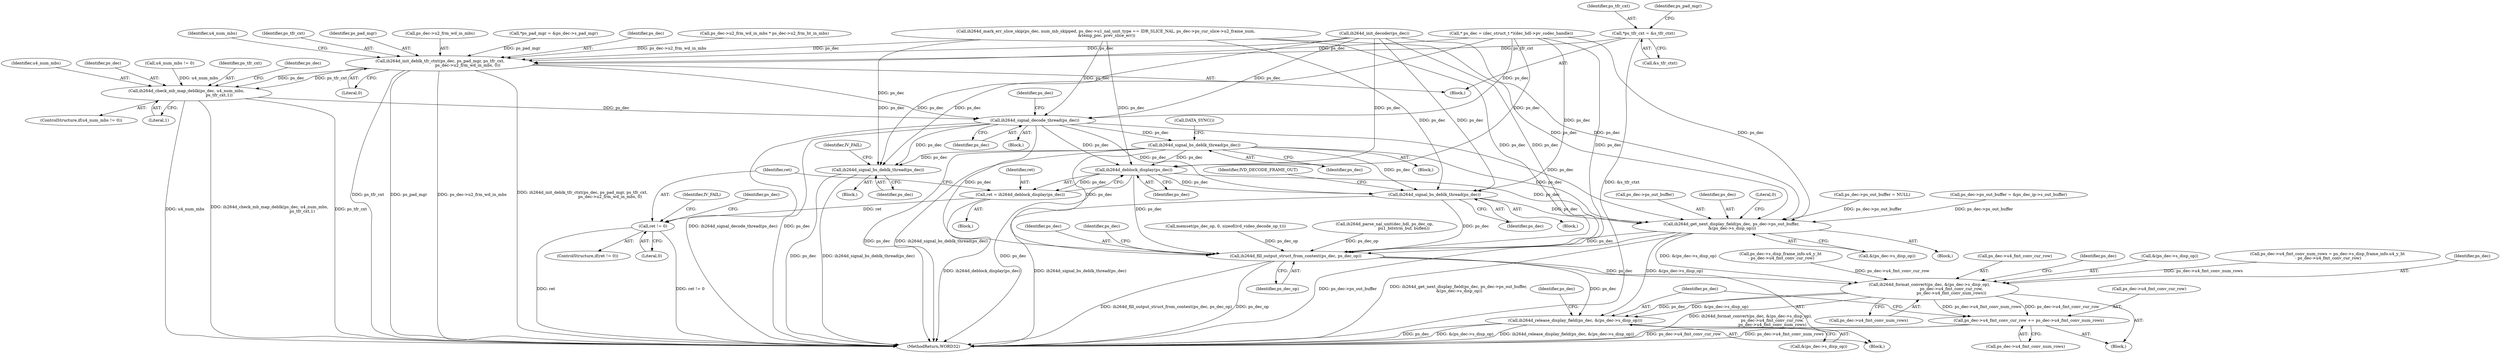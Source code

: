 digraph "0_Android_33ef7de9ddc8ea7eb9cbc440d1cf89957a0c267b@pointer" {
"1001669" [label="(Call,*ps_tfr_cxt = &s_tfr_ctxt)"];
"1001698" [label="(Call,ih264d_init_deblk_tfr_ctxt(ps_dec, ps_pad_mgr, ps_tfr_cxt,\n                                           ps_dec->u2_frm_wd_in_mbs, 0))"];
"1001722" [label="(Call,ih264d_check_mb_map_deblk(ps_dec, u4_num_mbs,\n                                                   ps_tfr_cxt,1))"];
"1001732" [label="(Call,ih264d_signal_decode_thread(ps_dec))"];
"1001741" [label="(Call,ih264d_signal_bs_deblk_thread(ps_dec))"];
"1001840" [label="(Call,ih264d_signal_bs_deblk_thread(ps_dec))"];
"1001902" [label="(Call,ih264d_deblock_display(ps_dec))"];
"1001900" [label="(Call,ret = ih264d_deblock_display(ps_dec))"];
"1001905" [label="(Call,ret != 0)"];
"1002024" [label="(Call,ih264d_signal_bs_deblk_thread(ps_dec))"];
"1002038" [label="(Call,ih264d_get_next_display_field(ps_dec, ps_dec->ps_out_buffer,\n &(ps_dec->s_disp_op)))"];
"1002066" [label="(Call,ih264d_fill_output_struct_from_context(ps_dec, ps_dec_op))"];
"1002097" [label="(Call,ih264d_format_convert(ps_dec, &(ps_dec->s_disp_op),\n                                  ps_dec->u4_fmt_conv_cur_row,\n                                  ps_dec->u4_fmt_conv_num_rows))"];
"1002109" [label="(Call,ps_dec->u4_fmt_conv_cur_row += ps_dec->u4_fmt_conv_num_rows)"];
"1002116" [label="(Call,ih264d_release_display_field(ps_dec, &(ps_dec->s_disp_op)))"];
"1002097" [label="(Call,ih264d_format_convert(ps_dec, &(ps_dec->s_disp_op),\n                                  ps_dec->u4_fmt_conv_cur_row,\n                                  ps_dec->u4_fmt_conv_num_rows))"];
"1001743" [label="(Call,DATA_SYNC())"];
"1001904" [label="(ControlStructure,if(ret != 0))"];
"1001698" [label="(Call,ih264d_init_deblk_tfr_ctxt(ps_dec, ps_pad_mgr, ps_tfr_cxt,\n                                           ps_dec->u2_frm_wd_in_mbs, 0))"];
"1002066" [label="(Call,ih264d_fill_output_struct_from_context(ps_dec, ps_dec_op))"];
"1002025" [label="(Identifier,ps_dec)"];
"1000311" [label="(Call,ps_dec->ps_out_buffer = NULL)"];
"1002026" [label="(Block,)"];
"1002126" [label="(Identifier,ps_dec)"];
"1001671" [label="(Call,&s_tfr_ctxt)"];
"1001903" [label="(Identifier,ps_dec)"];
"1001740" [label="(Block,)"];
"1001670" [label="(Identifier,ps_tfr_cxt)"];
"1001906" [label="(Identifier,ret)"];
"1000227" [label="(Call,memset(ps_dec_op, 0, sizeof(ivd_video_decode_op_t)))"];
"1002110" [label="(Call,ps_dec->u4_fmt_conv_cur_row)"];
"1001294" [label="(Call,ih264d_parse_nal_unit(dec_hdl, ps_dec_op,\n                              pu1_bitstrm_buf, buflen))"];
"1001843" [label="(Identifier,IV_FAIL)"];
"1002043" [label="(Call,&(ps_dec->s_disp_op))"];
"1000324" [label="(Call,ps_dec->ps_out_buffer = &ps_dec_ip->s_out_buffer)"];
"1001726" [label="(Literal,1)"];
"1001910" [label="(Identifier,IV_FAIL)"];
"1002111" [label="(Identifier,ps_dec)"];
"1002113" [label="(Call,ps_dec->u4_fmt_conv_num_rows)"];
"1002099" [label="(Call,&(ps_dec->s_disp_op))"];
"1001724" [label="(Identifier,u4_num_mbs)"];
"1001741" [label="(Call,ih264d_signal_bs_deblk_thread(ps_dec))"];
"1001664" [label="(Block,)"];
"1002118" [label="(Call,&(ps_dec->s_disp_op))"];
"1002024" [label="(Call,ih264d_signal_bs_deblk_thread(ps_dec))"];
"1002040" [label="(Call,ps_dec->ps_out_buffer)"];
"1001669" [label="(Call,*ps_tfr_cxt = &s_tfr_ctxt)"];
"1001705" [label="(Literal,0)"];
"1002023" [label="(Block,)"];
"1001683" [label="(Call,ps_dec->u2_frm_wd_in_mbs * ps_dec->u2_frm_ht_in_mbs)"];
"1001737" [label="(Identifier,ps_dec)"];
"1001742" [label="(Identifier,ps_dec)"];
"1001907" [label="(Literal,0)"];
"1001556" [label="(Call,ih264d_mark_err_slice_skip(ps_dec, num_mb_skipped, ps_dec->u1_nal_unit_type == IDR_SLICE_NAL, ps_dec->ps_cur_slice->u2_frame_num,\n &temp_poc, prev_slice_err))"];
"1001636" [label="(Block,)"];
"1001707" [label="(Identifier,u4_num_mbs)"];
"1001840" [label="(Call,ih264d_signal_bs_deblk_thread(ps_dec))"];
"1001899" [label="(Block,)"];
"1002106" [label="(Call,ps_dec->u4_fmt_conv_num_rows)"];
"1002084" [label="(Call,ps_dec->u4_fmt_conv_num_rows = ps_dec->s_disp_frame_info.u4_y_ht\n - ps_dec->u4_fmt_conv_cur_row)"];
"1001701" [label="(Identifier,ps_tfr_cxt)"];
"1002068" [label="(Identifier,ps_dec_op)"];
"1001732" [label="(Call,ih264d_signal_decode_thread(ps_dec))"];
"1001723" [label="(Identifier,ps_dec)"];
"1001700" [label="(Identifier,ps_pad_mgr)"];
"1001719" [label="(Call,u4_num_mbs != 0)"];
"1002039" [label="(Identifier,ps_dec)"];
"1001725" [label="(Identifier,ps_tfr_cxt)"];
"1002030" [label="(Identifier,IVD_DECODE_FRAME_OUT)"];
"1002116" [label="(Call,ih264d_release_display_field(ps_dec, &(ps_dec->s_disp_op)))"];
"1001675" [label="(Identifier,ps_pad_mgr)"];
"1002049" [label="(Literal,0)"];
"1001722" [label="(Call,ih264d_check_mb_map_deblk(ps_dec, u4_num_mbs,\n                                                   ps_tfr_cxt,1))"];
"1001900" [label="(Call,ret = ih264d_deblock_display(ps_dec))"];
"1001702" [label="(Call,ps_dec->u2_frm_wd_in_mbs)"];
"1002109" [label="(Call,ps_dec->u4_fmt_conv_cur_row += ps_dec->u4_fmt_conv_num_rows)"];
"1000896" [label="(Call,ih264d_init_decoder(ps_dec))"];
"1000153" [label="(Call,* ps_dec = (dec_struct_t *)(dec_hdl->pv_codec_handle))"];
"1001901" [label="(Identifier,ret)"];
"1001902" [label="(Call,ih264d_deblock_display(ps_dec))"];
"1001839" [label="(Block,)"];
"1002067" [label="(Identifier,ps_dec)"];
"1002072" [label="(Identifier,ps_dec)"];
"1002083" [label="(Block,)"];
"1001729" [label="(Identifier,ps_dec)"];
"1001841" [label="(Identifier,ps_dec)"];
"1001905" [label="(Call,ret != 0)"];
"1001733" [label="(Identifier,ps_dec)"];
"1002098" [label="(Identifier,ps_dec)"];
"1002088" [label="(Call,ps_dec->s_disp_frame_info.u4_y_ht\n - ps_dec->u4_fmt_conv_cur_row)"];
"1001674" [label="(Call,*ps_pad_mgr = &ps_dec->s_pad_mgr)"];
"1001699" [label="(Identifier,ps_dec)"];
"1002038" [label="(Call,ih264d_get_next_display_field(ps_dec, ps_dec->ps_out_buffer,\n &(ps_dec->s_disp_op)))"];
"1002103" [label="(Call,ps_dec->u4_fmt_conv_cur_row)"];
"1001914" [label="(Identifier,ps_dec)"];
"1002117" [label="(Identifier,ps_dec)"];
"1002037" [label="(Block,)"];
"1001718" [label="(ControlStructure,if(u4_num_mbs != 0))"];
"1002186" [label="(MethodReturn,WORD32)"];
"1001669" -> "1001664"  [label="AST: "];
"1001669" -> "1001671"  [label="CFG: "];
"1001670" -> "1001669"  [label="AST: "];
"1001671" -> "1001669"  [label="AST: "];
"1001675" -> "1001669"  [label="CFG: "];
"1001669" -> "1002186"  [label="DDG: &s_tfr_ctxt"];
"1001669" -> "1001698"  [label="DDG: ps_tfr_cxt"];
"1001698" -> "1001664"  [label="AST: "];
"1001698" -> "1001705"  [label="CFG: "];
"1001699" -> "1001698"  [label="AST: "];
"1001700" -> "1001698"  [label="AST: "];
"1001701" -> "1001698"  [label="AST: "];
"1001702" -> "1001698"  [label="AST: "];
"1001705" -> "1001698"  [label="AST: "];
"1001707" -> "1001698"  [label="CFG: "];
"1001698" -> "1002186"  [label="DDG: ps_pad_mgr"];
"1001698" -> "1002186"  [label="DDG: ps_dec->u2_frm_wd_in_mbs"];
"1001698" -> "1002186"  [label="DDG: ih264d_init_deblk_tfr_ctxt(ps_dec, ps_pad_mgr, ps_tfr_cxt,\n                                           ps_dec->u2_frm_wd_in_mbs, 0)"];
"1001698" -> "1002186"  [label="DDG: ps_tfr_cxt"];
"1000896" -> "1001698"  [label="DDG: ps_dec"];
"1001556" -> "1001698"  [label="DDG: ps_dec"];
"1000153" -> "1001698"  [label="DDG: ps_dec"];
"1001674" -> "1001698"  [label="DDG: ps_pad_mgr"];
"1001683" -> "1001698"  [label="DDG: ps_dec->u2_frm_wd_in_mbs"];
"1001698" -> "1001722"  [label="DDG: ps_dec"];
"1001698" -> "1001722"  [label="DDG: ps_tfr_cxt"];
"1001698" -> "1001732"  [label="DDG: ps_dec"];
"1001722" -> "1001718"  [label="AST: "];
"1001722" -> "1001726"  [label="CFG: "];
"1001723" -> "1001722"  [label="AST: "];
"1001724" -> "1001722"  [label="AST: "];
"1001725" -> "1001722"  [label="AST: "];
"1001726" -> "1001722"  [label="AST: "];
"1001729" -> "1001722"  [label="CFG: "];
"1001722" -> "1002186"  [label="DDG: u4_num_mbs"];
"1001722" -> "1002186"  [label="DDG: ih264d_check_mb_map_deblk(ps_dec, u4_num_mbs,\n                                                   ps_tfr_cxt,1)"];
"1001722" -> "1002186"  [label="DDG: ps_tfr_cxt"];
"1001719" -> "1001722"  [label="DDG: u4_num_mbs"];
"1001722" -> "1001732"  [label="DDG: ps_dec"];
"1001732" -> "1001636"  [label="AST: "];
"1001732" -> "1001733"  [label="CFG: "];
"1001733" -> "1001732"  [label="AST: "];
"1001737" -> "1001732"  [label="CFG: "];
"1001732" -> "1002186"  [label="DDG: ih264d_signal_decode_thread(ps_dec)"];
"1001732" -> "1002186"  [label="DDG: ps_dec"];
"1001556" -> "1001732"  [label="DDG: ps_dec"];
"1000153" -> "1001732"  [label="DDG: ps_dec"];
"1000896" -> "1001732"  [label="DDG: ps_dec"];
"1001732" -> "1001741"  [label="DDG: ps_dec"];
"1001732" -> "1001840"  [label="DDG: ps_dec"];
"1001732" -> "1001902"  [label="DDG: ps_dec"];
"1001732" -> "1002024"  [label="DDG: ps_dec"];
"1001732" -> "1002038"  [label="DDG: ps_dec"];
"1001732" -> "1002066"  [label="DDG: ps_dec"];
"1001741" -> "1001740"  [label="AST: "];
"1001741" -> "1001742"  [label="CFG: "];
"1001742" -> "1001741"  [label="AST: "];
"1001743" -> "1001741"  [label="CFG: "];
"1001741" -> "1002186"  [label="DDG: ps_dec"];
"1001741" -> "1002186"  [label="DDG: ih264d_signal_bs_deblk_thread(ps_dec)"];
"1001741" -> "1001840"  [label="DDG: ps_dec"];
"1001741" -> "1001902"  [label="DDG: ps_dec"];
"1001741" -> "1002024"  [label="DDG: ps_dec"];
"1001741" -> "1002038"  [label="DDG: ps_dec"];
"1001741" -> "1002066"  [label="DDG: ps_dec"];
"1001840" -> "1001839"  [label="AST: "];
"1001840" -> "1001841"  [label="CFG: "];
"1001841" -> "1001840"  [label="AST: "];
"1001843" -> "1001840"  [label="CFG: "];
"1001840" -> "1002186"  [label="DDG: ps_dec"];
"1001840" -> "1002186"  [label="DDG: ih264d_signal_bs_deblk_thread(ps_dec)"];
"1000896" -> "1001840"  [label="DDG: ps_dec"];
"1001556" -> "1001840"  [label="DDG: ps_dec"];
"1000153" -> "1001840"  [label="DDG: ps_dec"];
"1001902" -> "1001900"  [label="AST: "];
"1001902" -> "1001903"  [label="CFG: "];
"1001903" -> "1001902"  [label="AST: "];
"1001900" -> "1001902"  [label="CFG: "];
"1001902" -> "1002186"  [label="DDG: ps_dec"];
"1001902" -> "1001900"  [label="DDG: ps_dec"];
"1000896" -> "1001902"  [label="DDG: ps_dec"];
"1001556" -> "1001902"  [label="DDG: ps_dec"];
"1000153" -> "1001902"  [label="DDG: ps_dec"];
"1001902" -> "1002024"  [label="DDG: ps_dec"];
"1001902" -> "1002038"  [label="DDG: ps_dec"];
"1001902" -> "1002066"  [label="DDG: ps_dec"];
"1001900" -> "1001899"  [label="AST: "];
"1001901" -> "1001900"  [label="AST: "];
"1001906" -> "1001900"  [label="CFG: "];
"1001900" -> "1002186"  [label="DDG: ih264d_deblock_display(ps_dec)"];
"1001900" -> "1001905"  [label="DDG: ret"];
"1001905" -> "1001904"  [label="AST: "];
"1001905" -> "1001907"  [label="CFG: "];
"1001906" -> "1001905"  [label="AST: "];
"1001907" -> "1001905"  [label="AST: "];
"1001910" -> "1001905"  [label="CFG: "];
"1001914" -> "1001905"  [label="CFG: "];
"1001905" -> "1002186"  [label="DDG: ret != 0"];
"1001905" -> "1002186"  [label="DDG: ret"];
"1002024" -> "1002023"  [label="AST: "];
"1002024" -> "1002025"  [label="CFG: "];
"1002025" -> "1002024"  [label="AST: "];
"1002030" -> "1002024"  [label="CFG: "];
"1002024" -> "1002186"  [label="DDG: ih264d_signal_bs_deblk_thread(ps_dec)"];
"1000896" -> "1002024"  [label="DDG: ps_dec"];
"1001556" -> "1002024"  [label="DDG: ps_dec"];
"1000153" -> "1002024"  [label="DDG: ps_dec"];
"1002024" -> "1002038"  [label="DDG: ps_dec"];
"1002024" -> "1002066"  [label="DDG: ps_dec"];
"1002038" -> "1002037"  [label="AST: "];
"1002038" -> "1002043"  [label="CFG: "];
"1002039" -> "1002038"  [label="AST: "];
"1002040" -> "1002038"  [label="AST: "];
"1002043" -> "1002038"  [label="AST: "];
"1002049" -> "1002038"  [label="CFG: "];
"1002038" -> "1002186"  [label="DDG: ih264d_get_next_display_field(ps_dec, ps_dec->ps_out_buffer,\n &(ps_dec->s_disp_op))"];
"1002038" -> "1002186"  [label="DDG: ps_dec->ps_out_buffer"];
"1000896" -> "1002038"  [label="DDG: ps_dec"];
"1001556" -> "1002038"  [label="DDG: ps_dec"];
"1000153" -> "1002038"  [label="DDG: ps_dec"];
"1000311" -> "1002038"  [label="DDG: ps_dec->ps_out_buffer"];
"1000324" -> "1002038"  [label="DDG: ps_dec->ps_out_buffer"];
"1002038" -> "1002066"  [label="DDG: ps_dec"];
"1002038" -> "1002097"  [label="DDG: &(ps_dec->s_disp_op)"];
"1002038" -> "1002116"  [label="DDG: &(ps_dec->s_disp_op)"];
"1002066" -> "1002026"  [label="AST: "];
"1002066" -> "1002068"  [label="CFG: "];
"1002067" -> "1002066"  [label="AST: "];
"1002068" -> "1002066"  [label="AST: "];
"1002072" -> "1002066"  [label="CFG: "];
"1002066" -> "1002186"  [label="DDG: ih264d_fill_output_struct_from_context(ps_dec, ps_dec_op)"];
"1002066" -> "1002186"  [label="DDG: ps_dec_op"];
"1000896" -> "1002066"  [label="DDG: ps_dec"];
"1001556" -> "1002066"  [label="DDG: ps_dec"];
"1000153" -> "1002066"  [label="DDG: ps_dec"];
"1001294" -> "1002066"  [label="DDG: ps_dec_op"];
"1000227" -> "1002066"  [label="DDG: ps_dec_op"];
"1002066" -> "1002097"  [label="DDG: ps_dec"];
"1002066" -> "1002116"  [label="DDG: ps_dec"];
"1002097" -> "1002083"  [label="AST: "];
"1002097" -> "1002106"  [label="CFG: "];
"1002098" -> "1002097"  [label="AST: "];
"1002099" -> "1002097"  [label="AST: "];
"1002103" -> "1002097"  [label="AST: "];
"1002106" -> "1002097"  [label="AST: "];
"1002111" -> "1002097"  [label="CFG: "];
"1002097" -> "1002186"  [label="DDG: ih264d_format_convert(ps_dec, &(ps_dec->s_disp_op),\n                                  ps_dec->u4_fmt_conv_cur_row,\n                                  ps_dec->u4_fmt_conv_num_rows)"];
"1002088" -> "1002097"  [label="DDG: ps_dec->u4_fmt_conv_cur_row"];
"1002084" -> "1002097"  [label="DDG: ps_dec->u4_fmt_conv_num_rows"];
"1002097" -> "1002109"  [label="DDG: ps_dec->u4_fmt_conv_num_rows"];
"1002097" -> "1002109"  [label="DDG: ps_dec->u4_fmt_conv_cur_row"];
"1002097" -> "1002116"  [label="DDG: ps_dec"];
"1002097" -> "1002116"  [label="DDG: &(ps_dec->s_disp_op)"];
"1002109" -> "1002083"  [label="AST: "];
"1002109" -> "1002113"  [label="CFG: "];
"1002110" -> "1002109"  [label="AST: "];
"1002113" -> "1002109"  [label="AST: "];
"1002117" -> "1002109"  [label="CFG: "];
"1002109" -> "1002186"  [label="DDG: ps_dec->u4_fmt_conv_num_rows"];
"1002109" -> "1002186"  [label="DDG: ps_dec->u4_fmt_conv_cur_row"];
"1002116" -> "1002026"  [label="AST: "];
"1002116" -> "1002118"  [label="CFG: "];
"1002117" -> "1002116"  [label="AST: "];
"1002118" -> "1002116"  [label="AST: "];
"1002126" -> "1002116"  [label="CFG: "];
"1002116" -> "1002186"  [label="DDG: &(ps_dec->s_disp_op)"];
"1002116" -> "1002186"  [label="DDG: ih264d_release_display_field(ps_dec, &(ps_dec->s_disp_op))"];
"1002116" -> "1002186"  [label="DDG: ps_dec"];
}
